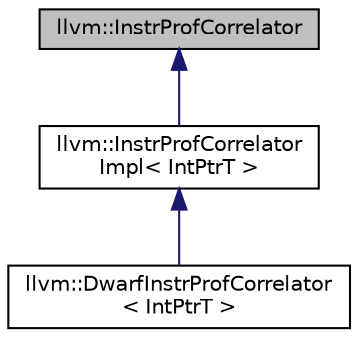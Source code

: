 digraph "llvm::InstrProfCorrelator"
{
 // LATEX_PDF_SIZE
  bgcolor="transparent";
  edge [fontname="Helvetica",fontsize="10",labelfontname="Helvetica",labelfontsize="10"];
  node [fontname="Helvetica",fontsize="10",shape=record];
  Node1 [label="llvm::InstrProfCorrelator",height=0.2,width=0.4,color="black", fillcolor="grey75", style="filled", fontcolor="black",tooltip="InstrProfCorrelator - A base class used to create raw instrumentation data to their functions."];
  Node1 -> Node2 [dir="back",color="midnightblue",fontsize="10",style="solid",fontname="Helvetica"];
  Node2 [label="llvm::InstrProfCorrelator\lImpl\< IntPtrT \>",height=0.2,width=0.4,color="black",URL="$classllvm_1_1InstrProfCorrelatorImpl.html",tooltip="InstrProfCorrelatorImpl - A child of InstrProfCorrelator with a template pointer type so that the Pro..."];
  Node2 -> Node3 [dir="back",color="midnightblue",fontsize="10",style="solid",fontname="Helvetica"];
  Node3 [label="llvm::DwarfInstrProfCorrelator\l\< IntPtrT \>",height=0.2,width=0.4,color="black",URL="$classllvm_1_1DwarfInstrProfCorrelator.html",tooltip="DwarfInstrProfCorrelator - A child of InstrProfCorrelatorImpl that takes DWARF debug info as input to..."];
}
